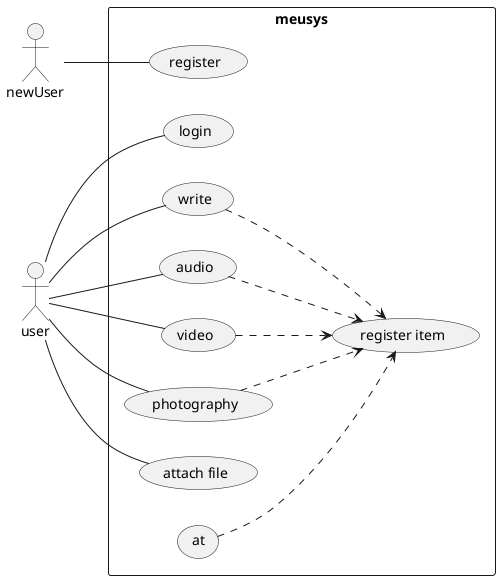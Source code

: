 @startuml teste

scale 1
left to right direction
skinparam PackageStyle rectangle
actor newUser
actor user
rectangle meusys {
  
  newUser -- (register)
  user -- (login)
  user -- (write)
  user -- (audio)
  user -- (video)
  user -- (photography)
  user -- (attach file)

  (write) -d.> (register item)
  (audio) -d.> (register item)
  (video) -d.> (register item)
  (photography) -d.> (register item)
  (at) -d.> (register item)
}
@enduml